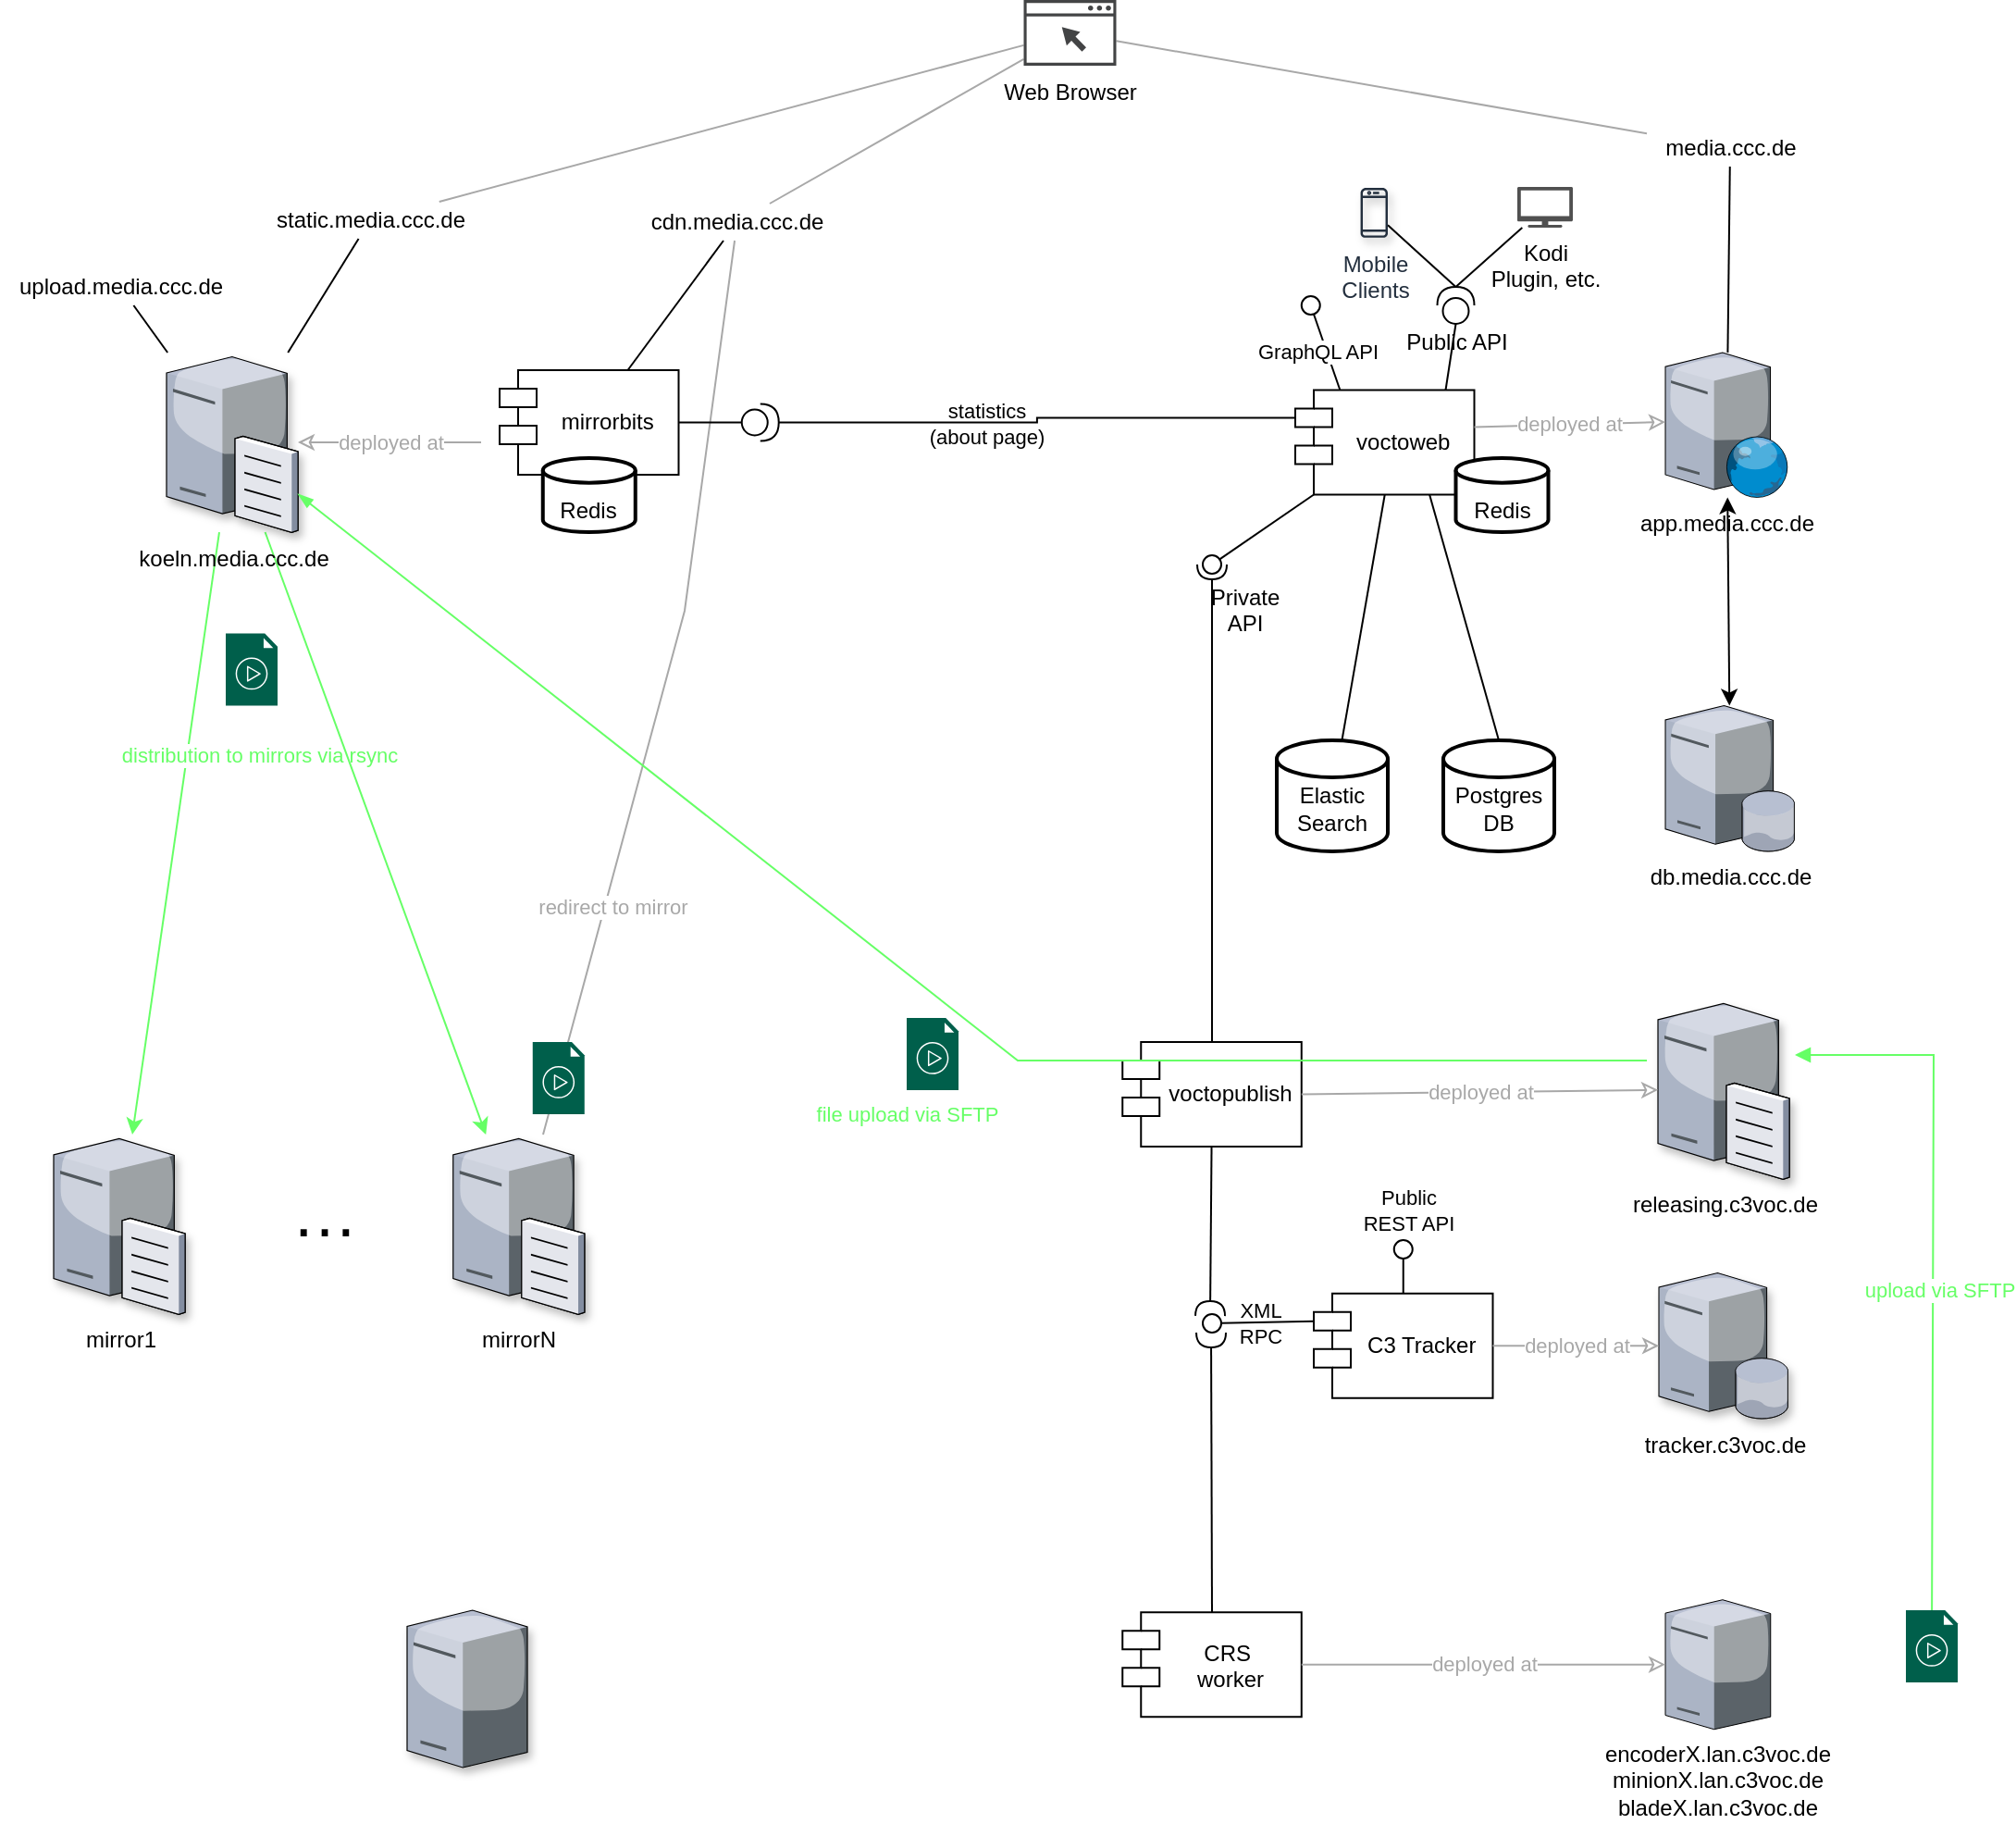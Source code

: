 <mxfile version="13.4.2" type="github">
  <diagram name="Page-1" id="e3a06f82-3646-2815-327d-82caf3d4e204">
    <mxGraphModel dx="1255" dy="824" grid="1" gridSize="10" guides="1" tooltips="1" connect="1" arrows="1" fold="1" page="1" pageScale="1.5" pageWidth="1169" pageHeight="826" background="none" math="0" shadow="0">
      <root>
        <mxCell id="0" style=";html=1;" />
        <mxCell id="1" style=";html=1;" parent="0" />
        <mxCell id="jQksy3Ow2DRkKl9in1qA-47" value="" style="edgeStyle=none;rounded=0;orthogonalLoop=1;jettySize=auto;html=1;startArrow=classic;startFill=1;endArrow=classic;endFill=1;" edge="1" parent="1" source="jQksy3Ow2DRkKl9in1qA-2" target="jQksy3Ow2DRkKl9in1qA-5">
          <mxGeometry relative="1" as="geometry" />
        </mxCell>
        <mxCell id="jQksy3Ow2DRkKl9in1qA-2" value="db.media.ccc.de" style="verticalLabelPosition=bottom;aspect=fixed;html=1;verticalAlign=top;strokeColor=none;align=center;outlineConnect=0;shape=mxgraph.citrix.database_server;" vertex="1" parent="1">
          <mxGeometry x="900" y="381.25" width="70" height="78.75" as="geometry" />
        </mxCell>
        <mxCell id="jQksy3Ow2DRkKl9in1qA-15" value="" style="edgeStyle=none;rounded=0;orthogonalLoop=1;jettySize=auto;html=1;strokeColor=#66FF66;" edge="1" parent="1" source="jQksy3Ow2DRkKl9in1qA-3" target="jQksy3Ow2DRkKl9in1qA-14">
          <mxGeometry relative="1" as="geometry" />
        </mxCell>
        <mxCell id="jQksy3Ow2DRkKl9in1qA-91" value="distribution to mirrors via rsync" style="edgeLabel;html=1;align=center;verticalAlign=middle;resizable=0;points=[];fontColor=#66FF66;" vertex="1" connectable="0" parent="jQksy3Ow2DRkKl9in1qA-15">
          <mxGeometry x="-0.259" y="-1" relative="1" as="geometry">
            <mxPoint x="39.93" as="offset" />
          </mxGeometry>
        </mxCell>
        <mxCell id="jQksy3Ow2DRkKl9in1qA-17" value="" style="edgeStyle=none;rounded=0;orthogonalLoop=1;jettySize=auto;html=1;strokeColor=#66FF66;" edge="1" parent="1" source="jQksy3Ow2DRkKl9in1qA-3" target="jQksy3Ow2DRkKl9in1qA-16">
          <mxGeometry relative="1" as="geometry" />
        </mxCell>
        <mxCell id="jQksy3Ow2DRkKl9in1qA-3" value="koeln.media.ccc.de" style="verticalLabelPosition=bottom;aspect=fixed;html=1;verticalAlign=top;strokeColor=none;align=center;outlineConnect=0;shape=mxgraph.citrix.file_server;shadow=1;" vertex="1" parent="1">
          <mxGeometry x="90" y="190.51" width="71" height="97" as="geometry" />
        </mxCell>
        <mxCell id="jQksy3Ow2DRkKl9in1qA-16" value="mirrorN" style="verticalLabelPosition=bottom;aspect=fixed;html=1;verticalAlign=top;strokeColor=none;align=center;outlineConnect=0;shape=mxgraph.citrix.file_server;shadow=1;" vertex="1" parent="1">
          <mxGeometry x="244.88" y="613" width="71" height="97" as="geometry" />
        </mxCell>
        <mxCell id="jQksy3Ow2DRkKl9in1qA-14" value="mirror1" style="verticalLabelPosition=bottom;aspect=fixed;html=1;verticalAlign=top;strokeColor=none;align=center;outlineConnect=0;shape=mxgraph.citrix.file_server;shadow=1;" vertex="1" parent="1">
          <mxGeometry x="29" y="613" width="71" height="97" as="geometry" />
        </mxCell>
        <mxCell id="jQksy3Ow2DRkKl9in1qA-5" value="app.media.ccc.de" style="verticalLabelPosition=bottom;aspect=fixed;html=1;verticalAlign=top;strokeColor=none;align=center;outlineConnect=0;shape=mxgraph.citrix.web_server;" vertex="1" parent="1">
          <mxGeometry x="900" y="190.51" width="66.5" height="78.24" as="geometry" />
        </mxCell>
        <mxCell id="2" value="&lt;font style=&quot;font-size: 36px&quot;&gt;…&lt;/font&gt;" style="text;html=1;align=center;verticalAlign=middle;resizable=0;points=[];autosize=1;" vertex="1" parent="1">
          <mxGeometry x="150" y="640" width="50" height="30" as="geometry" />
        </mxCell>
        <mxCell id="jQksy3Ow2DRkKl9in1qA-30" style="edgeStyle=none;rounded=0;orthogonalLoop=1;jettySize=auto;html=1;exitX=0.75;exitY=1;exitDx=0;exitDy=0;entryX=0.5;entryY=0;entryDx=0;entryDy=0;entryPerimeter=0;endArrow=none;endFill=0;" edge="1" parent="1" source="jQksy3Ow2DRkKl9in1qA-22" target="jQksy3Ow2DRkKl9in1qA-24">
          <mxGeometry relative="1" as="geometry" />
        </mxCell>
        <mxCell id="jQksy3Ow2DRkKl9in1qA-31" style="edgeStyle=none;rounded=0;orthogonalLoop=1;jettySize=auto;html=1;exitX=0.5;exitY=1;exitDx=0;exitDy=0;endArrow=none;endFill=0;" edge="1" parent="1" source="jQksy3Ow2DRkKl9in1qA-22" target="jQksy3Ow2DRkKl9in1qA-25">
          <mxGeometry relative="1" as="geometry" />
        </mxCell>
        <mxCell id="jQksy3Ow2DRkKl9in1qA-50" style="edgeStyle=none;rounded=0;orthogonalLoop=1;jettySize=auto;html=1;exitX=0.75;exitY=1;exitDx=0;exitDy=0;entryX=0;entryY=0.5;entryDx=0;entryDy=0;entryPerimeter=0;startArrow=none;startFill=0;endArrow=none;endFill=0;" edge="1" parent="1" source="jQksy3Ow2DRkKl9in1qA-22" target="jQksy3Ow2DRkKl9in1qA-49">
          <mxGeometry relative="1" as="geometry" />
        </mxCell>
        <mxCell id="jQksy3Ow2DRkKl9in1qA-22" value="&#xa;voctoweb" style="shape=module;align=left;spacingLeft=20;align=center;verticalAlign=top;" vertex="1" parent="1">
          <mxGeometry x="700" y="210.76" width="96.75" height="56.5" as="geometry" />
        </mxCell>
        <mxCell id="jQksy3Ow2DRkKl9in1qA-24" value="&lt;br&gt;Postgres DB" style="strokeWidth=2;html=1;shape=mxgraph.flowchart.database;whiteSpace=wrap;" vertex="1" parent="1">
          <mxGeometry x="780" y="400" width="60" height="60" as="geometry" />
        </mxCell>
        <mxCell id="jQksy3Ow2DRkKl9in1qA-25" value="&lt;br&gt;Elastic Search" style="strokeWidth=2;html=1;shape=mxgraph.flowchart.database;whiteSpace=wrap;" vertex="1" parent="1">
          <mxGeometry x="690" y="400" width="60" height="60" as="geometry" />
        </mxCell>
        <mxCell id="jQksy3Ow2DRkKl9in1qA-28" style="edgeStyle=none;rounded=0;orthogonalLoop=1;jettySize=auto;html=1;exitX=0.5;exitY=1;exitDx=0;exitDy=0;entryX=0.5;entryY=0;entryDx=0;entryDy=0;entryPerimeter=0;endArrow=none;endFill=0;" edge="1" parent="1" source="jQksy3Ow2DRkKl9in1qA-26" target="jQksy3Ow2DRkKl9in1qA-27">
          <mxGeometry relative="1" as="geometry" />
        </mxCell>
        <mxCell id="jQksy3Ow2DRkKl9in1qA-26" value="&#xa;mirrorbits" style="shape=module;align=left;spacingLeft=20;align=center;verticalAlign=top;" vertex="1" parent="1">
          <mxGeometry x="270" y="200" width="96.75" height="56.5" as="geometry" />
        </mxCell>
        <mxCell id="jQksy3Ow2DRkKl9in1qA-27" value="&lt;br&gt;Redis" style="strokeWidth=2;html=1;shape=mxgraph.flowchart.database;whiteSpace=wrap;" vertex="1" parent="1">
          <mxGeometry x="293.38" y="247.51" width="50" height="40" as="geometry" />
        </mxCell>
        <mxCell id="jQksy3Ow2DRkKl9in1qA-38" value="&lt;font color=&quot;#a8a8a8&quot;&gt;deployed at&lt;/font&gt;" style="edgeStyle=none;rounded=0;orthogonalLoop=1;jettySize=auto;html=1;startArrow=none;startFill=0;endArrow=classic;endFill=0;strokeColor=#A8A8A8;" edge="1" parent="1" target="jQksy3Ow2DRkKl9in1qA-3">
          <mxGeometry relative="1" as="geometry">
            <mxPoint x="260" y="239" as="sourcePoint" />
          </mxGeometry>
        </mxCell>
        <mxCell id="jQksy3Ow2DRkKl9in1qA-106" value="" style="edgeStyle=none;rounded=0;orthogonalLoop=1;jettySize=auto;html=1;startArrow=none;startFill=0;endArrow=none;endFill=0;fontColor=#A8A8A8;" edge="1" parent="1" source="jQksy3Ow2DRkKl9in1qA-33" target="jQksy3Ow2DRkKl9in1qA-26">
          <mxGeometry relative="1" as="geometry" />
        </mxCell>
        <mxCell id="jQksy3Ow2DRkKl9in1qA-108" style="edgeStyle=none;rounded=0;orthogonalLoop=1;jettySize=auto;html=1;startArrow=none;startFill=0;endArrow=none;endFill=0;strokeColor=#A8A8A8;fontColor=#A8A8A8;" edge="1" parent="1" source="jQksy3Ow2DRkKl9in1qA-33" target="jQksy3Ow2DRkKl9in1qA-16">
          <mxGeometry relative="1" as="geometry">
            <Array as="points">
              <mxPoint x="370" y="330" />
            </Array>
          </mxGeometry>
        </mxCell>
        <mxCell id="jQksy3Ow2DRkKl9in1qA-110" value="redirect to mirror" style="edgeLabel;html=1;align=center;verticalAlign=middle;resizable=0;points=[];fontColor=#A8A8A8;" vertex="1" connectable="0" parent="jQksy3Ow2DRkKl9in1qA-108">
          <mxGeometry x="0.479" y="4" relative="1" as="geometry">
            <mxPoint as="offset" />
          </mxGeometry>
        </mxCell>
        <mxCell id="jQksy3Ow2DRkKl9in1qA-33" value="cdn.media.ccc.de" style="text;html=1;align=center;verticalAlign=middle;resizable=0;points=[];autosize=1;" vertex="1" parent="1">
          <mxGeometry x="343.38" y="110" width="110" height="20" as="geometry" />
        </mxCell>
        <mxCell id="jQksy3Ow2DRkKl9in1qA-39" value="" style="edgeStyle=none;rounded=0;orthogonalLoop=1;jettySize=auto;html=1;startArrow=none;startFill=0;endArrow=none;endFill=0;" edge="1" parent="1" source="jQksy3Ow2DRkKl9in1qA-34" target="jQksy3Ow2DRkKl9in1qA-3">
          <mxGeometry relative="1" as="geometry" />
        </mxCell>
        <mxCell id="jQksy3Ow2DRkKl9in1qA-34" value="upload.media.ccc.de" style="text;html=1;align=center;verticalAlign=middle;resizable=0;points=[];autosize=1;" vertex="1" parent="1">
          <mxGeometry y="145" width="130" height="20" as="geometry" />
        </mxCell>
        <mxCell id="jQksy3Ow2DRkKl9in1qA-42" value="" style="edgeStyle=none;rounded=0;orthogonalLoop=1;jettySize=auto;html=1;startArrow=none;startFill=0;endArrow=none;endFill=0;" edge="1" parent="1" source="jQksy3Ow2DRkKl9in1qA-35" target="jQksy3Ow2DRkKl9in1qA-3">
          <mxGeometry relative="1" as="geometry" />
        </mxCell>
        <mxCell id="jQksy3Ow2DRkKl9in1qA-35" value="static.media.ccc.de" style="text;html=1;align=center;verticalAlign=middle;resizable=0;points=[];autosize=1;" vertex="1" parent="1">
          <mxGeometry x="140" y="108.98" width="120" height="20" as="geometry" />
        </mxCell>
        <mxCell id="jQksy3Ow2DRkKl9in1qA-37" value="" style="edgeStyle=none;rounded=0;orthogonalLoop=1;jettySize=auto;html=1;startArrow=none;startFill=0;endArrow=none;endFill=0;" edge="1" parent="1" source="jQksy3Ow2DRkKl9in1qA-36" target="jQksy3Ow2DRkKl9in1qA-5">
          <mxGeometry relative="1" as="geometry" />
        </mxCell>
        <mxCell id="jQksy3Ow2DRkKl9in1qA-36" value="media.ccc.de" style="text;html=1;align=center;verticalAlign=middle;resizable=0;points=[];autosize=1;" vertex="1" parent="1">
          <mxGeometry x="890" y="70" width="90" height="20" as="geometry" />
        </mxCell>
        <mxCell id="jQksy3Ow2DRkKl9in1qA-57" style="edgeStyle=orthogonalEdgeStyle;rounded=0;orthogonalLoop=1;jettySize=auto;html=1;exitX=0;exitY=0.5;exitDx=0;exitDy=0;exitPerimeter=0;entryX=1;entryY=0.5;entryDx=0;entryDy=0;startArrow=none;startFill=0;endArrow=none;endFill=0;" edge="1" parent="1" source="jQksy3Ow2DRkKl9in1qA-48" target="jQksy3Ow2DRkKl9in1qA-26">
          <mxGeometry relative="1" as="geometry" />
        </mxCell>
        <mxCell id="jQksy3Ow2DRkKl9in1qA-58" style="edgeStyle=orthogonalEdgeStyle;rounded=0;orthogonalLoop=1;jettySize=auto;html=1;exitX=1;exitY=0.5;exitDx=0;exitDy=0;exitPerimeter=0;startArrow=none;startFill=0;endArrow=none;endFill=0;entryX=0;entryY=0;entryDx=0;entryDy=15;entryPerimeter=0;" edge="1" parent="1" source="jQksy3Ow2DRkKl9in1qA-48" target="jQksy3Ow2DRkKl9in1qA-22">
          <mxGeometry relative="1" as="geometry">
            <mxPoint x="590" y="370" as="targetPoint" />
          </mxGeometry>
        </mxCell>
        <mxCell id="jQksy3Ow2DRkKl9in1qA-92" value="statistics &lt;br&gt;(about page)" style="edgeLabel;html=1;align=center;verticalAlign=middle;resizable=0;points=[];labelBackgroundColor=none;" vertex="1" connectable="0" parent="jQksy3Ow2DRkKl9in1qA-58">
          <mxGeometry x="-0.204" y="-3" relative="1" as="geometry">
            <mxPoint y="-3.04" as="offset" />
          </mxGeometry>
        </mxCell>
        <mxCell id="jQksy3Ow2DRkKl9in1qA-48" value="" style="shape=providedRequiredInterface;html=1;verticalLabelPosition=bottom;" vertex="1" parent="1">
          <mxGeometry x="400.87" y="218.25" width="20" height="20" as="geometry" />
        </mxCell>
        <mxCell id="jQksy3Ow2DRkKl9in1qA-49" value="Public API" style="shape=providedRequiredInterface;html=1;verticalLabelPosition=bottom;direction=north;" vertex="1" parent="1">
          <mxGeometry x="776.75" y="155.0" width="20" height="20" as="geometry" />
        </mxCell>
        <mxCell id="jQksy3Ow2DRkKl9in1qA-70" value="" style="rounded=0;orthogonalLoop=1;jettySize=auto;html=1;endArrow=none;endFill=0;exitX=0.25;exitY=0;exitDx=0;exitDy=0;" edge="1" target="jQksy3Ow2DRkKl9in1qA-72" parent="1" source="jQksy3Ow2DRkKl9in1qA-22">
          <mxGeometry relative="1" as="geometry">
            <mxPoint x="390" y="475" as="sourcePoint" />
          </mxGeometry>
        </mxCell>
        <mxCell id="jQksy3Ow2DRkKl9in1qA-73" value="GraphQL API" style="edgeLabel;html=1;align=center;verticalAlign=middle;resizable=0;points=[];" vertex="1" connectable="0" parent="jQksy3Ow2DRkKl9in1qA-70">
          <mxGeometry x="1" y="-1" relative="1" as="geometry">
            <mxPoint x="0.99" y="20.52" as="offset" />
          </mxGeometry>
        </mxCell>
        <mxCell id="jQksy3Ow2DRkKl9in1qA-72" value="" style="ellipse;whiteSpace=wrap;html=1;fontFamily=Helvetica;fontSize=12;fontColor=#000000;align=center;strokeColor=#000000;fillColor=#ffffff;points=[];aspect=fixed;resizable=0;shadow=0;" vertex="1" parent="1">
          <mxGeometry x="703.38" y="160.0" width="10" height="10" as="geometry" />
        </mxCell>
        <mxCell id="jQksy3Ow2DRkKl9in1qA-74" value="" style="pointerEvents=1;shadow=0;dashed=0;html=1;strokeColor=none;fillColor=#005F4B;labelPosition=center;verticalLabelPosition=bottom;verticalAlign=top;align=center;outlineConnect=0;shape=mxgraph.veeam2.video_file;" vertex="1" parent="1">
          <mxGeometry x="490" y="550" width="28.0" height="39" as="geometry" />
        </mxCell>
        <mxCell id="jQksy3Ow2DRkKl9in1qA-101" style="edgeStyle=none;rounded=0;orthogonalLoop=1;jettySize=auto;html=1;startArrow=none;startFill=0;endArrow=none;endFill=0;fontColor=#A8A8A8;strokeColor=#A8A8A8;" edge="1" parent="1" source="jQksy3Ow2DRkKl9in1qA-75" target="jQksy3Ow2DRkKl9in1qA-36">
          <mxGeometry relative="1" as="geometry" />
        </mxCell>
        <mxCell id="jQksy3Ow2DRkKl9in1qA-107" style="edgeStyle=none;rounded=0;orthogonalLoop=1;jettySize=auto;html=1;startArrow=none;startFill=0;endArrow=none;endFill=0;strokeColor=#A8A8A8;fontColor=#A8A8A8;" edge="1" parent="1" source="jQksy3Ow2DRkKl9in1qA-75" target="jQksy3Ow2DRkKl9in1qA-33">
          <mxGeometry relative="1" as="geometry" />
        </mxCell>
        <mxCell id="jQksy3Ow2DRkKl9in1qA-109" style="edgeStyle=none;rounded=0;orthogonalLoop=1;jettySize=auto;html=1;startArrow=none;startFill=0;endArrow=none;endFill=0;strokeColor=#A8A8A8;fontColor=#A8A8A8;" edge="1" parent="1" source="jQksy3Ow2DRkKl9in1qA-75" target="jQksy3Ow2DRkKl9in1qA-35">
          <mxGeometry relative="1" as="geometry" />
        </mxCell>
        <mxCell id="jQksy3Ow2DRkKl9in1qA-75" value="Web Browser" style="pointerEvents=1;shadow=0;dashed=0;html=1;strokeColor=none;fillColor=#434445;aspect=fixed;labelPosition=center;verticalLabelPosition=bottom;verticalAlign=top;align=center;outlineConnect=0;shape=mxgraph.vvd.web_browser;" vertex="1" parent="1">
          <mxGeometry x="553.25" width="50" height="35.5" as="geometry" />
        </mxCell>
        <mxCell id="jQksy3Ow2DRkKl9in1qA-103" style="edgeStyle=none;rounded=0;orthogonalLoop=1;jettySize=auto;html=1;entryX=1;entryY=0.5;entryDx=0;entryDy=0;entryPerimeter=0;startArrow=none;startFill=0;endArrow=none;endFill=0;fontColor=#A8A8A8;" edge="1" parent="1" source="jQksy3Ow2DRkKl9in1qA-77" target="jQksy3Ow2DRkKl9in1qA-49">
          <mxGeometry relative="1" as="geometry">
            <mxPoint x="697" y="60" as="sourcePoint" />
          </mxGeometry>
        </mxCell>
        <mxCell id="jQksy3Ow2DRkKl9in1qA-77" value="Mobile &lt;br&gt;Clients" style="outlineConnect=0;fontColor=#232F3E;gradientColor=none;fillColor=#232F3E;strokeColor=none;dashed=0;verticalLabelPosition=bottom;verticalAlign=top;align=center;html=1;fontSize=12;fontStyle=0;aspect=fixed;pointerEvents=1;shape=mxgraph.aws4.mobile_client;shadow=1;" vertex="1" parent="1">
          <mxGeometry x="735.29" y="100.98" width="14.71" height="28" as="geometry" />
        </mxCell>
        <mxCell id="jQksy3Ow2DRkKl9in1qA-102" style="edgeStyle=none;rounded=0;orthogonalLoop=1;jettySize=auto;html=1;entryX=1;entryY=0.5;entryDx=0;entryDy=0;entryPerimeter=0;startArrow=none;startFill=0;endArrow=none;endFill=0;fontColor=#A8A8A8;" edge="1" parent="1" source="jQksy3Ow2DRkKl9in1qA-79" target="jQksy3Ow2DRkKl9in1qA-49">
          <mxGeometry relative="1" as="geometry">
            <mxPoint x="789" y="60" as="sourcePoint" />
          </mxGeometry>
        </mxCell>
        <mxCell id="jQksy3Ow2DRkKl9in1qA-79" value="Kodi &lt;br&gt;Plugin, etc." style="pointerEvents=1;shadow=0;dashed=0;html=1;strokeColor=none;fillColor=#505050;labelPosition=center;verticalLabelPosition=bottom;verticalAlign=top;outlineConnect=0;align=center;shape=mxgraph.office.devices.tv;" vertex="1" parent="1">
          <mxGeometry x="820" y="100.98" width="30" height="22" as="geometry" />
        </mxCell>
        <mxCell id="jQksy3Ow2DRkKl9in1qA-82" value="" style="rounded=0;orthogonalLoop=1;jettySize=auto;html=1;endArrow=none;endFill=0;exitX=0;exitY=1;exitDx=10;exitDy=0;exitPerimeter=0;" edge="1" target="jQksy3Ow2DRkKl9in1qA-84" parent="1" source="jQksy3Ow2DRkKl9in1qA-22">
          <mxGeometry relative="1" as="geometry">
            <mxPoint x="620" y="293" as="sourcePoint" />
          </mxGeometry>
        </mxCell>
        <mxCell id="jQksy3Ow2DRkKl9in1qA-83" value="" style="rounded=0;orthogonalLoop=1;jettySize=auto;html=1;endArrow=halfCircle;endFill=0;entryX=0.5;entryY=0.5;entryDx=0;entryDy=0;endSize=6;strokeWidth=1;exitX=0.5;exitY=0;exitDx=0;exitDy=0;" edge="1" target="jQksy3Ow2DRkKl9in1qA-84" parent="1" source="jQksy3Ow2DRkKl9in1qA-85">
          <mxGeometry relative="1" as="geometry">
            <mxPoint x="590" y="430" as="sourcePoint" />
          </mxGeometry>
        </mxCell>
        <mxCell id="jQksy3Ow2DRkKl9in1qA-84" value="Private API" style="ellipse;whiteSpace=wrap;html=1;fontFamily=Helvetica;fontSize=12;fontColor=#000000;align=center;strokeColor=#000000;fillColor=#ffffff;points=[];aspect=fixed;resizable=0;shadow=0;verticalAlign=top;spacingTop=4;spacingRight=3;spacing=7;spacingLeft=39;" vertex="1" parent="1">
          <mxGeometry x="650" y="300" width="10" height="10" as="geometry" />
        </mxCell>
        <mxCell id="jQksy3Ow2DRkKl9in1qA-85" value="&#xa;voctopublish" style="shape=module;align=left;spacingLeft=20;align=center;verticalAlign=top;" vertex="1" parent="1">
          <mxGeometry x="606.63" y="563" width="96.75" height="56.5" as="geometry" />
        </mxCell>
        <mxCell id="jQksy3Ow2DRkKl9in1qA-86" value="&#xa;C3 Tracker" style="shape=module;align=left;spacingLeft=20;align=center;verticalAlign=top;" vertex="1" parent="1">
          <mxGeometry x="710" y="698.87" width="96.75" height="56.5" as="geometry" />
        </mxCell>
        <mxCell id="jQksy3Ow2DRkKl9in1qA-87" value="tracker.c3voc.de" style="verticalLabelPosition=bottom;aspect=fixed;html=1;verticalAlign=top;strokeColor=none;align=center;outlineConnect=0;shape=mxgraph.citrix.database_server;shadow=1;" vertex="1" parent="1">
          <mxGeometry x="896.5" y="687.75" width="70" height="78.75" as="geometry" />
        </mxCell>
        <mxCell id="jQksy3Ow2DRkKl9in1qA-88" value="releasing.c3voc.de" style="verticalLabelPosition=bottom;aspect=fixed;html=1;verticalAlign=top;strokeColor=none;align=center;outlineConnect=0;shape=mxgraph.citrix.file_server;shadow=1;" vertex="1" parent="1">
          <mxGeometry x="896" y="540" width="71" height="97" as="geometry" />
        </mxCell>
        <mxCell id="jQksy3Ow2DRkKl9in1qA-93" value="" style="rounded=0;orthogonalLoop=1;jettySize=auto;html=1;endArrow=none;endFill=0;exitX=0;exitY=0;exitDx=0;exitDy=15;exitPerimeter=0;" edge="1" target="jQksy3Ow2DRkKl9in1qA-95" parent="1" source="jQksy3Ow2DRkKl9in1qA-86">
          <mxGeometry relative="1" as="geometry">
            <mxPoint x="610" y="662" as="sourcePoint" />
          </mxGeometry>
        </mxCell>
        <mxCell id="jQksy3Ow2DRkKl9in1qA-132" value="&lt;font color=&quot;#000000&quot;&gt;XML &lt;br&gt;RPC&lt;/font&gt;" style="edgeLabel;html=1;align=center;verticalAlign=middle;resizable=0;points=[];fontColor=#A8A8A8;labelBackgroundColor=none;" vertex="1" connectable="0" parent="jQksy3Ow2DRkKl9in1qA-93">
          <mxGeometry x="0.16" relative="1" as="geometry">
            <mxPoint as="offset" />
          </mxGeometry>
        </mxCell>
        <mxCell id="jQksy3Ow2DRkKl9in1qA-94" value="" style="rounded=0;orthogonalLoop=1;jettySize=auto;html=1;endArrow=halfCircle;endFill=0;entryX=0.4;entryY=0.1;entryDx=0;entryDy=0;endSize=6;strokeWidth=1;entryPerimeter=0;" edge="1" target="jQksy3Ow2DRkKl9in1qA-95" parent="1" source="jQksy3Ow2DRkKl9in1qA-85">
          <mxGeometry relative="1" as="geometry">
            <mxPoint x="660" y="620" as="sourcePoint" />
          </mxGeometry>
        </mxCell>
        <mxCell id="jQksy3Ow2DRkKl9in1qA-95" value="" style="ellipse;whiteSpace=wrap;html=1;fontFamily=Helvetica;fontSize=12;fontColor=#000000;align=center;strokeColor=#000000;fillColor=#ffffff;points=[];aspect=fixed;resizable=0;shadow=0;labelBackgroundColor=none;" vertex="1" parent="1">
          <mxGeometry x="650" y="710" width="10" height="10" as="geometry" />
        </mxCell>
        <mxCell id="jQksy3Ow2DRkKl9in1qA-96" value="deployed at" style="edgeStyle=none;rounded=0;orthogonalLoop=1;jettySize=auto;html=1;startArrow=none;startFill=0;endArrow=classic;endFill=0;exitX=1;exitY=0.5;exitDx=0;exitDy=0;fontColor=#A8A8A8;strokeColor=#A8A8A8;" edge="1" parent="1" source="jQksy3Ow2DRkKl9in1qA-85" target="jQksy3Ow2DRkKl9in1qA-88">
          <mxGeometry relative="1" as="geometry">
            <mxPoint x="849" y="588" as="sourcePoint" />
            <mxPoint x="750" y="588.007" as="targetPoint" />
          </mxGeometry>
        </mxCell>
        <mxCell id="jQksy3Ow2DRkKl9in1qA-97" value="&lt;font color=&quot;#a8a8a8&quot;&gt;deployed at&lt;/font&gt;" style="edgeStyle=none;rounded=0;orthogonalLoop=1;jettySize=auto;html=1;startArrow=none;startFill=0;endArrow=classic;endFill=0;exitX=1;exitY=0.5;exitDx=0;exitDy=0;strokeColor=#A8A8A8;" edge="1" parent="1" source="jQksy3Ow2DRkKl9in1qA-86" target="jQksy3Ow2DRkKl9in1qA-87">
          <mxGeometry relative="1" as="geometry">
            <mxPoint x="710" y="726" as="sourcePoint" />
            <mxPoint x="892.62" y="725.958" as="targetPoint" />
          </mxGeometry>
        </mxCell>
        <mxCell id="jQksy3Ow2DRkKl9in1qA-98" value="deployed at" style="edgeStyle=none;rounded=0;orthogonalLoop=1;jettySize=auto;html=1;startArrow=none;startFill=0;endArrow=classic;endFill=0;exitX=1;exitY=0.5;exitDx=0;exitDy=0;fontColor=#A8A8A8;strokeColor=#A8A8A8;" edge="1" parent="1">
          <mxGeometry relative="1" as="geometry">
            <mxPoint x="796.75" y="230.79" as="sourcePoint" />
            <mxPoint x="900" y="228" as="targetPoint" />
          </mxGeometry>
        </mxCell>
        <mxCell id="jQksy3Ow2DRkKl9in1qA-99" value="" style="rounded=0;orthogonalLoop=1;jettySize=auto;html=1;endArrow=halfCircle;endFill=0;entryX=0.5;entryY=0.5;entryDx=0;entryDy=0;endSize=6;strokeWidth=1;exitX=0.5;exitY=0;exitDx=0;exitDy=0;" edge="1" parent="1" source="jQksy3Ow2DRkKl9in1qA-100">
          <mxGeometry relative="1" as="geometry">
            <mxPoint x="654.51" y="845" as="sourcePoint" />
            <mxPoint x="654.51" y="720" as="targetPoint" />
          </mxGeometry>
        </mxCell>
        <mxCell id="jQksy3Ow2DRkKl9in1qA-116" style="edgeStyle=none;rounded=0;orthogonalLoop=1;jettySize=auto;html=1;startArrow=none;startFill=0;endArrow=block;endFill=1;fontColor=#A8A8A8;strokeColor=#66FF66;" edge="1" parent="1" source="jQksy3Ow2DRkKl9in1qA-115">
          <mxGeometry relative="1" as="geometry">
            <mxPoint x="970" y="570" as="targetPoint" />
            <Array as="points">
              <mxPoint x="1045" y="570" />
            </Array>
          </mxGeometry>
        </mxCell>
        <mxCell id="jQksy3Ow2DRkKl9in1qA-117" value="upload via SFTP" style="edgeLabel;html=1;align=center;verticalAlign=middle;resizable=0;points=[];fontColor=#66FF66;" vertex="1" connectable="0" parent="jQksy3Ow2DRkKl9in1qA-116">
          <mxGeometry x="-0.077" y="-3" relative="1" as="geometry">
            <mxPoint as="offset" />
          </mxGeometry>
        </mxCell>
        <mxCell id="jQksy3Ow2DRkKl9in1qA-100" value="CRS &#xa;worker" style="shape=module;align=left;spacingLeft=20;align=center;verticalAlign=middle;" vertex="1" parent="1">
          <mxGeometry x="606.63" y="871.12" width="96.75" height="56.5" as="geometry" />
        </mxCell>
        <mxCell id="jQksy3Ow2DRkKl9in1qA-104" value="" style="pointerEvents=1;shadow=0;dashed=0;html=1;strokeColor=none;fillColor=#005F4B;labelPosition=center;verticalLabelPosition=bottom;verticalAlign=top;align=center;outlineConnect=0;shape=mxgraph.veeam2.video_file;" vertex="1" parent="1">
          <mxGeometry x="122" y="342.25" width="28.0" height="39" as="geometry" />
        </mxCell>
        <mxCell id="jQksy3Ow2DRkKl9in1qA-111" value="" style="pointerEvents=1;shadow=0;dashed=0;html=1;strokeColor=none;fillColor=#005F4B;labelPosition=center;verticalLabelPosition=bottom;verticalAlign=top;align=center;outlineConnect=0;shape=mxgraph.veeam2.video_file;" vertex="1" parent="1">
          <mxGeometry x="287.88" y="563" width="28.0" height="39" as="geometry" />
        </mxCell>
        <mxCell id="jQksy3Ow2DRkKl9in1qA-112" value="&lt;br&gt;Redis" style="strokeWidth=2;html=1;shape=mxgraph.flowchart.database;whiteSpace=wrap;" vertex="1" parent="1">
          <mxGeometry x="786.75" y="247.51" width="50" height="40" as="geometry" />
        </mxCell>
        <mxCell id="jQksy3Ow2DRkKl9in1qA-113" value="encoderX.lan.c3voc.de&lt;br&gt;minionX.lan.c3voc.de&lt;br&gt;bladeX.lan.c3voc.de" style="verticalLabelPosition=bottom;html=1;verticalAlign=top;strokeColor=none;align=center;outlineConnect=0;shape=mxgraph.citrix.tower_server;aspect=fixed;" vertex="1" parent="1">
          <mxGeometry x="900" y="864.36" width="56.88" height="70.01" as="geometry" />
        </mxCell>
        <mxCell id="jQksy3Ow2DRkKl9in1qA-114" value="&lt;font color=&quot;#a8a8a8&quot;&gt;deployed at&lt;/font&gt;" style="edgeStyle=none;rounded=0;orthogonalLoop=1;jettySize=auto;html=1;startArrow=none;startFill=0;endArrow=classic;endFill=0;exitX=1;exitY=0.5;exitDx=0;exitDy=0;strokeColor=#A8A8A8;" edge="1" parent="1" target="jQksy3Ow2DRkKl9in1qA-113" source="jQksy3Ow2DRkKl9in1qA-100">
          <mxGeometry relative="1" as="geometry">
            <mxPoint x="806.75" y="899.37" as="sourcePoint" />
            <mxPoint x="892.62" y="898.208" as="targetPoint" />
          </mxGeometry>
        </mxCell>
        <mxCell id="jQksy3Ow2DRkKl9in1qA-115" value="" style="pointerEvents=1;shadow=0;dashed=0;html=1;strokeColor=none;fillColor=#005F4B;labelPosition=center;verticalLabelPosition=bottom;verticalAlign=top;align=center;outlineConnect=0;shape=mxgraph.veeam2.video_file;" vertex="1" parent="1">
          <mxGeometry x="1030" y="870" width="28.0" height="39" as="geometry" />
        </mxCell>
        <mxCell id="jQksy3Ow2DRkKl9in1qA-118" style="edgeStyle=none;rounded=0;orthogonalLoop=1;jettySize=auto;html=1;exitX=0;exitY=0.5;exitDx=0;exitDy=0;exitPerimeter=0;startArrow=none;startFill=0;endArrow=none;endFill=0;strokeColor=#A8A8A8;fontColor=#A8A8A8;" edge="1" parent="1" source="jQksy3Ow2DRkKl9in1qA-49" target="jQksy3Ow2DRkKl9in1qA-49">
          <mxGeometry relative="1" as="geometry" />
        </mxCell>
        <mxCell id="jQksy3Ow2DRkKl9in1qA-129" value="Public &lt;br&gt;REST API" style="edgeLabel;html=1;align=center;verticalAlign=middle;resizable=0;points=[];" vertex="1" connectable="0" parent="1">
          <mxGeometry x="763.371" y="654.997" as="geometry">
            <mxPoint x="-3" y="-1" as="offset" />
          </mxGeometry>
        </mxCell>
        <mxCell id="jQksy3Ow2DRkKl9in1qA-131" value="" style="edgeStyle=none;rounded=0;orthogonalLoop=1;jettySize=auto;html=1;startArrow=none;startFill=0;endArrow=none;endFill=0;fontColor=#A8A8A8;" edge="1" parent="1" source="jQksy3Ow2DRkKl9in1qA-130" target="jQksy3Ow2DRkKl9in1qA-86">
          <mxGeometry relative="1" as="geometry" />
        </mxCell>
        <mxCell id="jQksy3Ow2DRkKl9in1qA-130" value="" style="ellipse;whiteSpace=wrap;html=1;fontFamily=Helvetica;fontSize=12;fontColor=#000000;align=center;strokeColor=#000000;fillColor=#ffffff;points=[];aspect=fixed;resizable=0;shadow=0;" vertex="1" parent="1">
          <mxGeometry x="753.37" y="670.0" width="10" height="10" as="geometry" />
        </mxCell>
        <mxCell id="jQksy3Ow2DRkKl9in1qA-89" style="rounded=0;orthogonalLoop=1;jettySize=auto;html=1;startArrow=none;startFill=0;endArrow=blockThin;endFill=1;strokeColor=#66FF66;" edge="1" parent="1" target="jQksy3Ow2DRkKl9in1qA-3">
          <mxGeometry relative="1" as="geometry">
            <mxPoint x="890" y="573" as="sourcePoint" />
            <Array as="points">
              <mxPoint x="570" y="573" />
              <mxPoint x="550" y="573" />
            </Array>
          </mxGeometry>
        </mxCell>
        <mxCell id="jQksy3Ow2DRkKl9in1qA-90" value="file upload via SFTP" style="edgeLabel;html=1;align=center;verticalAlign=middle;resizable=0;points=[];fontColor=#66FF66;" vertex="1" connectable="0" parent="jQksy3Ow2DRkKl9in1qA-89">
          <mxGeometry x="-0.183" y="-1" relative="1" as="geometry">
            <mxPoint x="-59.83" y="30.4" as="offset" />
          </mxGeometry>
        </mxCell>
        <mxCell id="jQksy3Ow2DRkKl9in1qA-133" value="" style="shape=image;html=1;verticalAlign=top;verticalLabelPosition=bottom;labelBackgroundColor=#ffffff;imageAspect=0;aspect=fixed;image=https://cdn1.iconfinder.com/data/icons/hawcons/32/699055-icon-65-document-image-128.png;shadow=1;fontColor=#66FF66;align=center;" vertex="1" parent="1">
          <mxGeometry x="441" y="545.5" width="49" height="49" as="geometry" />
        </mxCell>
        <mxCell id="jQksy3Ow2DRkKl9in1qA-136" value="" style="shape=image;html=1;verticalAlign=top;verticalLabelPosition=bottom;labelBackgroundColor=#ffffff;imageAspect=0;aspect=fixed;image=https://cdn1.iconfinder.com/data/icons/hawcons/32/699055-icon-65-document-image-128.png;shadow=1;fontColor=#66FF66;align=center;" vertex="1" parent="1">
          <mxGeometry x="130" y="126" width="49" height="49" as="geometry" />
        </mxCell>
        <mxCell id="jQksy3Ow2DRkKl9in1qA-137" value="" style="verticalLabelPosition=bottom;aspect=fixed;html=1;verticalAlign=top;strokeColor=none;align=center;outlineConnect=0;shape=mxgraph.citrix.tower_server;shadow=1;labelBackgroundColor=none;fontColor=#66FF66;" vertex="1" parent="1">
          <mxGeometry x="220" y="870" width="65" height="85" as="geometry" />
        </mxCell>
      </root>
    </mxGraphModel>
  </diagram>
</mxfile>
